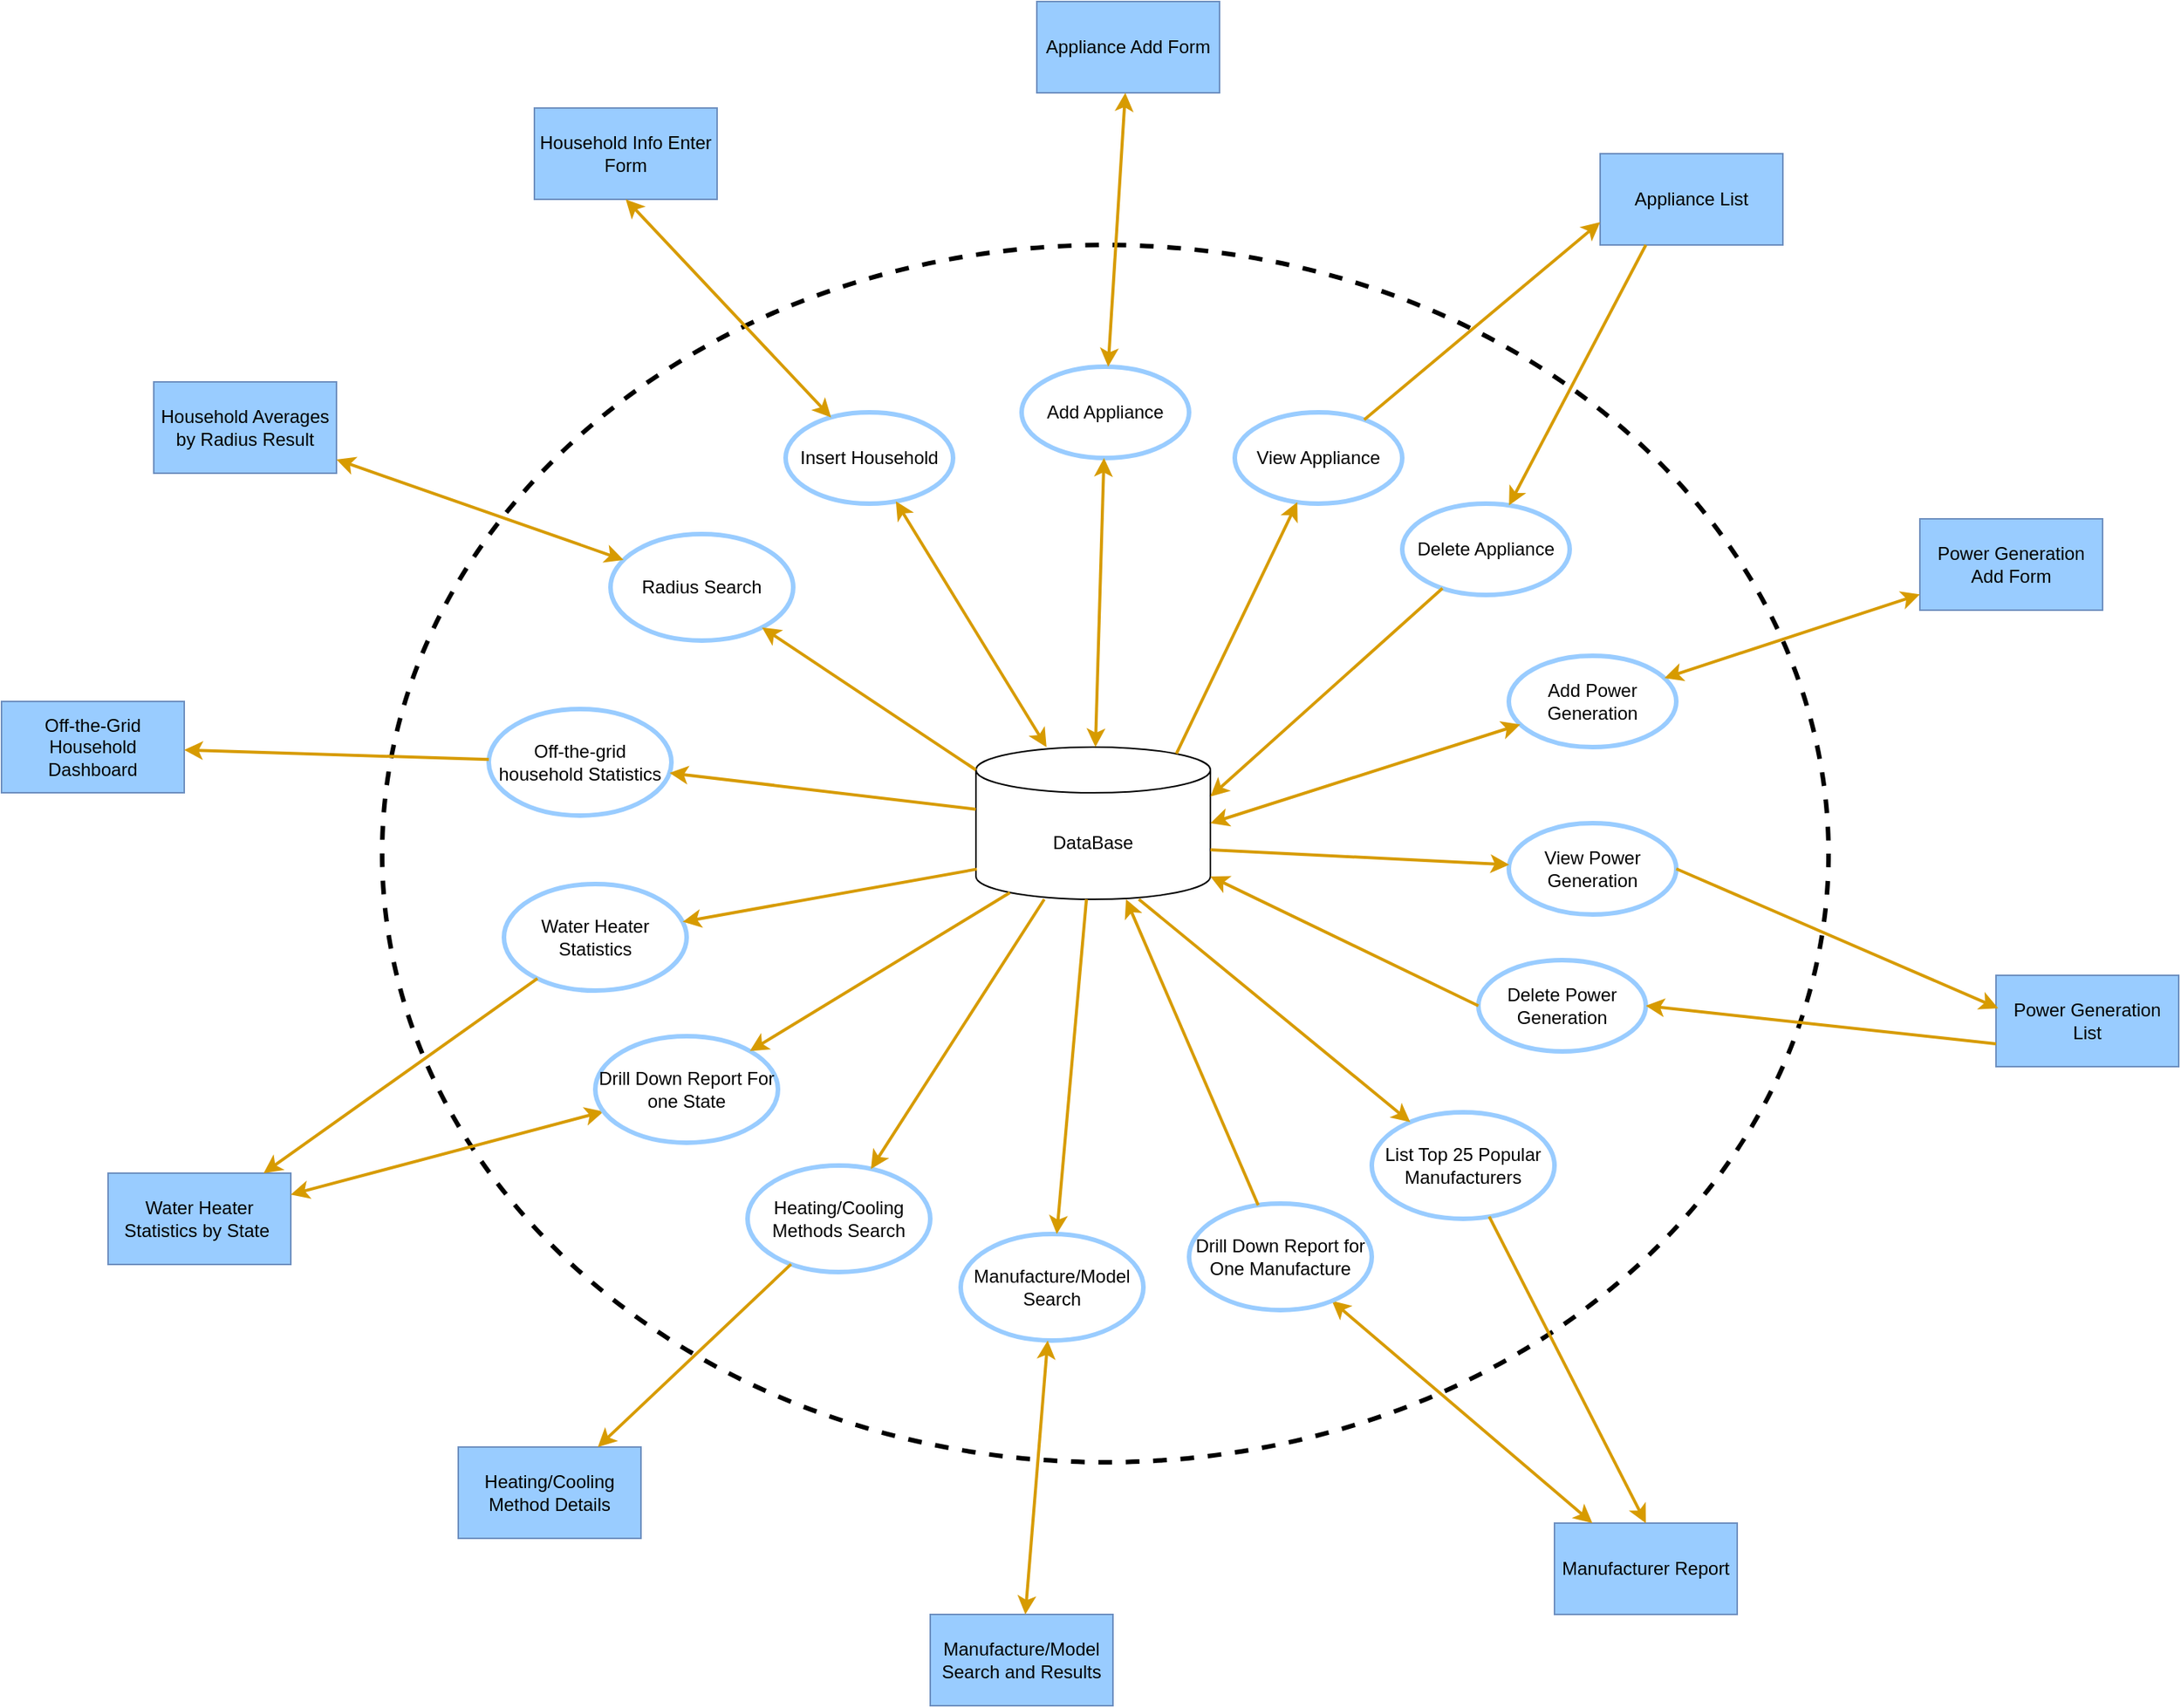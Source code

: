 <mxfile version="20.8.20" type="github">
  <diagram id="C5RBs43oDa-KdzZeNtuy" name="Page-1">
    <mxGraphModel dx="2094" dy="1856" grid="1" gridSize="10" guides="1" tooltips="1" connect="1" arrows="1" fold="1" page="1" pageScale="1" pageWidth="827" pageHeight="1169" math="0" shadow="0">
      <root>
        <mxCell id="WIyWlLk6GJQsqaUBKTNV-0" />
        <mxCell id="WIyWlLk6GJQsqaUBKTNV-1" parent="WIyWlLk6GJQsqaUBKTNV-0" />
        <mxCell id="frL50fu5-paKjQ-43x_j-62" value="" style="ellipse;whiteSpace=wrap;html=1;strokeWidth=3;fillStyle=dots;dashed=1;fillColor=none;" parent="WIyWlLk6GJQsqaUBKTNV-1" vertex="1">
          <mxGeometry x="-130" y="-40" width="950" height="800" as="geometry" />
        </mxCell>
        <mxCell id="frL50fu5-paKjQ-43x_j-0" value="DataBase" style="shape=cylinder3;whiteSpace=wrap;html=1;boundedLbl=1;backgroundOutline=1;size=15;" parent="WIyWlLk6GJQsqaUBKTNV-1" vertex="1">
          <mxGeometry x="260" y="290" width="154" height="100" as="geometry" />
        </mxCell>
        <mxCell id="frL50fu5-paKjQ-43x_j-3" value="Household Info Enter Form" style="rounded=0;whiteSpace=wrap;html=1;fillColor=#99CCFF;strokeColor=#6c8ebf;" parent="WIyWlLk6GJQsqaUBKTNV-1" vertex="1">
          <mxGeometry x="-30" y="-130" width="120" height="60" as="geometry" />
        </mxCell>
        <mxCell id="frL50fu5-paKjQ-43x_j-4" value="Insert Household" style="ellipse;whiteSpace=wrap;html=1;strokeColor=#99CCFF;strokeWidth=3;" parent="WIyWlLk6GJQsqaUBKTNV-1" vertex="1">
          <mxGeometry x="135" y="70" width="110" height="60" as="geometry" />
        </mxCell>
        <mxCell id="frL50fu5-paKjQ-43x_j-7" value="Appliance Add Form" style="rounded=0;whiteSpace=wrap;html=1;fillColor=#99CCFF;strokeColor=#6c8ebf;" parent="WIyWlLk6GJQsqaUBKTNV-1" vertex="1">
          <mxGeometry x="300" y="-200" width="120" height="60" as="geometry" />
        </mxCell>
        <mxCell id="frL50fu5-paKjQ-43x_j-8" value="Add Appliance" style="ellipse;whiteSpace=wrap;html=1;strokeColor=#99CCFF;strokeWidth=3;" parent="WIyWlLk6GJQsqaUBKTNV-1" vertex="1">
          <mxGeometry x="290" y="40" width="110" height="60" as="geometry" />
        </mxCell>
        <mxCell id="frL50fu5-paKjQ-43x_j-12" value="Appliance List" style="rounded=0;whiteSpace=wrap;html=1;fillColor=#99CCFF;strokeColor=#6c8ebf;" parent="WIyWlLk6GJQsqaUBKTNV-1" vertex="1">
          <mxGeometry x="670" y="-100" width="120" height="60" as="geometry" />
        </mxCell>
        <mxCell id="frL50fu5-paKjQ-43x_j-13" value="View Appliance" style="ellipse;whiteSpace=wrap;html=1;strokeColor=#99CCFF;strokeWidth=3;" parent="WIyWlLk6GJQsqaUBKTNV-1" vertex="1">
          <mxGeometry x="430" y="70" width="110" height="60" as="geometry" />
        </mxCell>
        <mxCell id="frL50fu5-paKjQ-43x_j-17" value="Power Generation Add Form" style="rounded=0;whiteSpace=wrap;html=1;fillColor=#99CCFF;strokeColor=#6c8ebf;" parent="WIyWlLk6GJQsqaUBKTNV-1" vertex="1">
          <mxGeometry x="880" y="140" width="120" height="60" as="geometry" />
        </mxCell>
        <mxCell id="frL50fu5-paKjQ-43x_j-18" value="Add Power Generation" style="ellipse;whiteSpace=wrap;html=1;strokeColor=#99CCFF;strokeWidth=3;" parent="WIyWlLk6GJQsqaUBKTNV-1" vertex="1">
          <mxGeometry x="610" y="230" width="110" height="60" as="geometry" />
        </mxCell>
        <mxCell id="frL50fu5-paKjQ-43x_j-25" value="Power Generation List" style="rounded=0;whiteSpace=wrap;html=1;fillColor=#99CCFF;strokeColor=#6c8ebf;" parent="WIyWlLk6GJQsqaUBKTNV-1" vertex="1">
          <mxGeometry x="930" y="440" width="120" height="60" as="geometry" />
        </mxCell>
        <mxCell id="frL50fu5-paKjQ-43x_j-26" value="View Power Generation" style="ellipse;whiteSpace=wrap;html=1;strokeColor=#99CCFF;strokeWidth=3;" parent="WIyWlLk6GJQsqaUBKTNV-1" vertex="1">
          <mxGeometry x="610" y="340" width="110" height="60" as="geometry" />
        </mxCell>
        <mxCell id="frL50fu5-paKjQ-43x_j-29" value="List Top 25 Popular Manufacturers" style="ellipse;whiteSpace=wrap;html=1;strokeColor=#99CCFF;strokeWidth=3;" parent="WIyWlLk6GJQsqaUBKTNV-1" vertex="1">
          <mxGeometry x="520" y="530" width="120" height="70" as="geometry" />
        </mxCell>
        <mxCell id="frL50fu5-paKjQ-43x_j-30" value="Manufacturer Report" style="rounded=0;whiteSpace=wrap;html=1;fillColor=#99CCFF;strokeColor=#6c8ebf;" parent="WIyWlLk6GJQsqaUBKTNV-1" vertex="1">
          <mxGeometry x="640" y="800" width="120" height="60" as="geometry" />
        </mxCell>
        <mxCell id="frL50fu5-paKjQ-43x_j-31" value="" style="endArrow=classic;html=1;rounded=0;fillColor=#ffe6cc;strokeColor=#d79b00;strokeWidth=2;exitX=0.974;exitY=0.875;exitDx=0;exitDy=0;exitPerimeter=0;" parent="WIyWlLk6GJQsqaUBKTNV-1" target="frL50fu5-paKjQ-43x_j-29" edge="1">
          <mxGeometry width="50" height="50" relative="1" as="geometry">
            <mxPoint x="367" y="390" as="sourcePoint" />
            <mxPoint x="500" y="451" as="targetPoint" />
          </mxGeometry>
        </mxCell>
        <mxCell id="frL50fu5-paKjQ-43x_j-35" value="Manufacture/Model Search and Results" style="rounded=0;whiteSpace=wrap;html=1;fillColor=#99CCFF;strokeColor=#6c8ebf;" parent="WIyWlLk6GJQsqaUBKTNV-1" vertex="1">
          <mxGeometry x="230" y="860" width="120" height="60" as="geometry" />
        </mxCell>
        <mxCell id="frL50fu5-paKjQ-43x_j-36" value="Manufacture/Model Search" style="ellipse;whiteSpace=wrap;html=1;strokeColor=#99CCFF;strokeWidth=3;" parent="WIyWlLk6GJQsqaUBKTNV-1" vertex="1">
          <mxGeometry x="250" y="610" width="120" height="70" as="geometry" />
        </mxCell>
        <mxCell id="frL50fu5-paKjQ-43x_j-37" value="" style="endArrow=classic;html=1;rounded=0;fillColor=#ffe6cc;strokeColor=#d79b00;strokeWidth=2;" parent="WIyWlLk6GJQsqaUBKTNV-1" source="frL50fu5-paKjQ-43x_j-0" target="frL50fu5-paKjQ-43x_j-36" edge="1">
          <mxGeometry width="50" height="50" relative="1" as="geometry">
            <mxPoint x="150" y="380" as="sourcePoint" />
            <mxPoint x="221" y="483" as="targetPoint" />
          </mxGeometry>
        </mxCell>
        <mxCell id="frL50fu5-paKjQ-43x_j-38" value="" style="endArrow=classic;startArrow=classic;html=1;rounded=0;strokeWidth=2;strokeColor=#d79b00;fillColor=#ffe6cc;" parent="WIyWlLk6GJQsqaUBKTNV-1" source="frL50fu5-paKjQ-43x_j-35" target="frL50fu5-paKjQ-43x_j-36" edge="1">
          <mxGeometry width="50" height="50" relative="1" as="geometry">
            <mxPoint x="180" y="630" as="sourcePoint" />
            <mxPoint x="230" y="580" as="targetPoint" />
          </mxGeometry>
        </mxCell>
        <mxCell id="frL50fu5-paKjQ-43x_j-39" value="Heating/Cooling Method Details" style="rounded=0;whiteSpace=wrap;html=1;fillColor=#99CCFF;strokeColor=#6c8ebf;" parent="WIyWlLk6GJQsqaUBKTNV-1" vertex="1">
          <mxGeometry x="-80" y="750" width="120" height="60" as="geometry" />
        </mxCell>
        <mxCell id="frL50fu5-paKjQ-43x_j-40" value="Heating/Cooling Methods Search" style="ellipse;whiteSpace=wrap;html=1;strokeColor=#99CCFF;strokeWidth=3;" parent="WIyWlLk6GJQsqaUBKTNV-1" vertex="1">
          <mxGeometry x="110" y="565" width="120" height="70" as="geometry" />
        </mxCell>
        <mxCell id="frL50fu5-paKjQ-43x_j-41" value="" style="endArrow=classic;html=1;rounded=0;fillColor=#ffe6cc;strokeColor=#d79b00;strokeWidth=2;" parent="WIyWlLk6GJQsqaUBKTNV-1" source="frL50fu5-paKjQ-43x_j-0" target="frL50fu5-paKjQ-43x_j-40" edge="1">
          <mxGeometry width="50" height="50" relative="1" as="geometry">
            <mxPoint x="165" y="390" as="sourcePoint" />
            <mxPoint x="150" y="480" as="targetPoint" />
          </mxGeometry>
        </mxCell>
        <mxCell id="frL50fu5-paKjQ-43x_j-42" value="" style="endArrow=classic;html=1;rounded=0;fillColor=#ffe6cc;strokeColor=#d79b00;strokeWidth=2;" parent="WIyWlLk6GJQsqaUBKTNV-1" source="frL50fu5-paKjQ-43x_j-40" target="frL50fu5-paKjQ-43x_j-39" edge="1">
          <mxGeometry width="50" height="50" relative="1" as="geometry">
            <mxPoint x="169.5" y="500" as="sourcePoint" />
            <mxPoint x="70.5" y="577" as="targetPoint" />
          </mxGeometry>
        </mxCell>
        <mxCell id="frL50fu5-paKjQ-43x_j-43" value="Water Heater Statistics by State&amp;nbsp;" style="rounded=0;whiteSpace=wrap;html=1;fillColor=#99CCFF;strokeColor=#6c8ebf;" parent="WIyWlLk6GJQsqaUBKTNV-1" vertex="1">
          <mxGeometry x="-310" y="570" width="120" height="60" as="geometry" />
        </mxCell>
        <mxCell id="frL50fu5-paKjQ-43x_j-45" value="Water Heater Statistics" style="ellipse;whiteSpace=wrap;html=1;strokeColor=#99CCFF;strokeWidth=3;" parent="WIyWlLk6GJQsqaUBKTNV-1" vertex="1">
          <mxGeometry x="-50" y="380" width="120" height="70" as="geometry" />
        </mxCell>
        <mxCell id="frL50fu5-paKjQ-43x_j-46" value="" style="endArrow=classic;html=1;rounded=0;fillColor=#ffe6cc;strokeColor=#d79b00;strokeWidth=2;exitX=0.004;exitY=0.802;exitDx=0;exitDy=0;exitPerimeter=0;" parent="WIyWlLk6GJQsqaUBKTNV-1" source="frL50fu5-paKjQ-43x_j-0" target="frL50fu5-paKjQ-43x_j-45" edge="1">
          <mxGeometry width="50" height="50" relative="1" as="geometry">
            <mxPoint x="230" y="340" as="sourcePoint" />
            <mxPoint x="130" y="390" as="targetPoint" />
          </mxGeometry>
        </mxCell>
        <mxCell id="frL50fu5-paKjQ-43x_j-50" value="Off-the-Grid Household Dashboard" style="rounded=0;whiteSpace=wrap;html=1;fillColor=#99CCFF;strokeColor=#6c8ebf;" parent="WIyWlLk6GJQsqaUBKTNV-1" vertex="1">
          <mxGeometry x="-380" y="260" width="120" height="60" as="geometry" />
        </mxCell>
        <mxCell id="frL50fu5-paKjQ-43x_j-51" value="Off-the-grid household Statistics" style="ellipse;whiteSpace=wrap;html=1;strokeColor=#99CCFF;strokeWidth=3;" parent="WIyWlLk6GJQsqaUBKTNV-1" vertex="1">
          <mxGeometry x="-60" y="265" width="120" height="70" as="geometry" />
        </mxCell>
        <mxCell id="frL50fu5-paKjQ-43x_j-52" value="" style="endArrow=classic;html=1;rounded=0;fillColor=#ffe6cc;strokeColor=#d79b00;strokeWidth=2;" parent="WIyWlLk6GJQsqaUBKTNV-1" source="frL50fu5-paKjQ-43x_j-0" target="frL50fu5-paKjQ-43x_j-51" edge="1">
          <mxGeometry width="50" height="50" relative="1" as="geometry">
            <mxPoint x="236" y="322" as="sourcePoint" />
            <mxPoint x="110" y="390" as="targetPoint" />
          </mxGeometry>
        </mxCell>
        <mxCell id="frL50fu5-paKjQ-43x_j-53" value="" style="endArrow=classic;html=1;rounded=0;fillColor=#ffe6cc;strokeColor=#d79b00;strokeWidth=2;" parent="WIyWlLk6GJQsqaUBKTNV-1" source="frL50fu5-paKjQ-43x_j-51" target="frL50fu5-paKjQ-43x_j-50" edge="1">
          <mxGeometry width="50" height="50" relative="1" as="geometry">
            <mxPoint x="66" y="322" as="sourcePoint" />
            <mxPoint x="-60" y="390" as="targetPoint" />
          </mxGeometry>
        </mxCell>
        <mxCell id="frL50fu5-paKjQ-43x_j-54" value="Household Averages by Radius Result" style="rounded=0;whiteSpace=wrap;html=1;fillColor=#99CCFF;strokeColor=#6c8ebf;" parent="WIyWlLk6GJQsqaUBKTNV-1" vertex="1">
          <mxGeometry x="-280" y="50" width="120" height="60" as="geometry" />
        </mxCell>
        <mxCell id="frL50fu5-paKjQ-43x_j-55" value="Radius Search" style="ellipse;whiteSpace=wrap;html=1;strokeColor=#99CCFF;strokeWidth=3;" parent="WIyWlLk6GJQsqaUBKTNV-1" vertex="1">
          <mxGeometry x="20" y="150" width="120" height="70" as="geometry" />
        </mxCell>
        <mxCell id="frL50fu5-paKjQ-43x_j-56" value="" style="endArrow=classic;startArrow=classic;html=1;rounded=0;strokeWidth=2;strokeColor=#d79b00;fillColor=#ffe6cc;" parent="WIyWlLk6GJQsqaUBKTNV-1" source="frL50fu5-paKjQ-43x_j-55" target="frL50fu5-paKjQ-43x_j-54" edge="1">
          <mxGeometry width="50" height="50" relative="1" as="geometry">
            <mxPoint x="30" y="190" as="sourcePoint" />
            <mxPoint x="-84" y="130" as="targetPoint" />
          </mxGeometry>
        </mxCell>
        <mxCell id="frL50fu5-paKjQ-43x_j-67" value="" style="endArrow=classic;html=1;rounded=0;fillColor=#ffe6cc;strokeColor=#d79b00;strokeWidth=2;exitX=0;exitY=0;exitDx=0;exitDy=15;exitPerimeter=0;" parent="WIyWlLk6GJQsqaUBKTNV-1" source="frL50fu5-paKjQ-43x_j-0" target="frL50fu5-paKjQ-43x_j-55" edge="1">
          <mxGeometry width="50" height="50" relative="1" as="geometry">
            <mxPoint x="300" y="276" as="sourcePoint" />
            <mxPoint x="150" y="284" as="targetPoint" />
          </mxGeometry>
        </mxCell>
        <mxCell id="frL50fu5-paKjQ-43x_j-68" value="" style="endArrow=classic;startArrow=classic;html=1;rounded=0;strokeWidth=2;strokeColor=#d79b00;fillColor=#ffe6cc;entryX=0.5;entryY=1;entryDx=0;entryDy=0;" parent="WIyWlLk6GJQsqaUBKTNV-1" source="frL50fu5-paKjQ-43x_j-4" edge="1" target="frL50fu5-paKjQ-43x_j-3">
          <mxGeometry width="50" height="50" relative="1" as="geometry">
            <mxPoint x="380" y="113" as="sourcePoint" />
            <mxPoint x="294" y="-10" as="targetPoint" />
          </mxGeometry>
        </mxCell>
        <mxCell id="frL50fu5-paKjQ-43x_j-69" value="" style="endArrow=classic;startArrow=classic;html=1;rounded=0;strokeWidth=2;strokeColor=#d79b00;fillColor=#ffe6cc;" parent="WIyWlLk6GJQsqaUBKTNV-1" source="frL50fu5-paKjQ-43x_j-0" target="frL50fu5-paKjQ-43x_j-4" edge="1">
          <mxGeometry width="50" height="50" relative="1" as="geometry">
            <mxPoint x="300" y="290" as="sourcePoint" />
            <mxPoint x="294" y="180" as="targetPoint" />
          </mxGeometry>
        </mxCell>
        <mxCell id="frL50fu5-paKjQ-43x_j-70" value="" style="endArrow=classic;startArrow=classic;html=1;rounded=0;strokeWidth=2;strokeColor=#d79b00;fillColor=#ffe6cc;" parent="WIyWlLk6GJQsqaUBKTNV-1" source="frL50fu5-paKjQ-43x_j-0" target="frL50fu5-paKjQ-43x_j-8" edge="1">
          <mxGeometry width="50" height="50" relative="1" as="geometry">
            <mxPoint x="461" y="276" as="sourcePoint" />
            <mxPoint x="430" y="180" as="targetPoint" />
          </mxGeometry>
        </mxCell>
        <mxCell id="frL50fu5-paKjQ-43x_j-71" value="" style="endArrow=classic;startArrow=classic;html=1;rounded=0;strokeWidth=2;strokeColor=#d79b00;fillColor=#ffe6cc;" parent="WIyWlLk6GJQsqaUBKTNV-1" source="frL50fu5-paKjQ-43x_j-8" target="frL50fu5-paKjQ-43x_j-7" edge="1">
          <mxGeometry width="50" height="50" relative="1" as="geometry">
            <mxPoint x="570.5" y="120" as="sourcePoint" />
            <mxPoint x="549.5" y="24" as="targetPoint" />
          </mxGeometry>
        </mxCell>
        <mxCell id="frL50fu5-paKjQ-43x_j-72" value="" style="endArrow=classic;startArrow=classic;html=1;rounded=0;strokeWidth=2;strokeColor=#d79b00;fillColor=#ffe6cc;exitX=1;exitY=0.5;exitDx=0;exitDy=0;exitPerimeter=0;" parent="WIyWlLk6GJQsqaUBKTNV-1" source="frL50fu5-paKjQ-43x_j-0" target="frL50fu5-paKjQ-43x_j-18" edge="1">
          <mxGeometry width="50" height="50" relative="1" as="geometry">
            <mxPoint x="356" y="320" as="sourcePoint" />
            <mxPoint x="335" y="224" as="targetPoint" />
          </mxGeometry>
        </mxCell>
        <mxCell id="frL50fu5-paKjQ-43x_j-73" value="" style="endArrow=classic;startArrow=classic;html=1;rounded=0;strokeWidth=2;strokeColor=#d79b00;fillColor=#ffe6cc;" parent="WIyWlLk6GJQsqaUBKTNV-1" source="frL50fu5-paKjQ-43x_j-18" target="frL50fu5-paKjQ-43x_j-17" edge="1">
          <mxGeometry width="50" height="50" relative="1" as="geometry">
            <mxPoint x="366" y="330" as="sourcePoint" />
            <mxPoint x="345" y="234" as="targetPoint" />
          </mxGeometry>
        </mxCell>
        <mxCell id="frL50fu5-paKjQ-43x_j-74" value="" style="endArrow=classic;startArrow=classic;html=1;rounded=0;strokeWidth=2;strokeColor=#d79b00;fillColor=#ffe6cc;" parent="WIyWlLk6GJQsqaUBKTNV-1" source="p8vKUCb8nEDo-H3CzP5L-12" target="frL50fu5-paKjQ-43x_j-30" edge="1">
          <mxGeometry width="50" height="50" relative="1" as="geometry">
            <mxPoint x="376" y="340" as="sourcePoint" />
            <mxPoint x="355" y="244" as="targetPoint" />
          </mxGeometry>
        </mxCell>
        <mxCell id="frL50fu5-paKjQ-43x_j-75" value="" style="endArrow=classic;startArrow=classic;html=1;rounded=0;strokeWidth=2;strokeColor=#d79b00;fillColor=#ffe6cc;" parent="WIyWlLk6GJQsqaUBKTNV-1" source="frL50fu5-paKjQ-43x_j-43" target="p8vKUCb8nEDo-H3CzP5L-15" edge="1">
          <mxGeometry width="50" height="50" relative="1" as="geometry">
            <mxPoint x="386" y="350" as="sourcePoint" />
            <mxPoint x="365" y="254" as="targetPoint" />
          </mxGeometry>
        </mxCell>
        <mxCell id="p8vKUCb8nEDo-H3CzP5L-0" value="" style="endArrow=classic;html=1;rounded=0;fillColor=#ffe6cc;strokeColor=#d79b00;strokeWidth=2;exitX=0.855;exitY=0;exitDx=0;exitDy=4.35;exitPerimeter=0;" edge="1" parent="WIyWlLk6GJQsqaUBKTNV-1" source="frL50fu5-paKjQ-43x_j-0" target="frL50fu5-paKjQ-43x_j-13">
          <mxGeometry width="50" height="50" relative="1" as="geometry">
            <mxPoint x="377" y="400" as="sourcePoint" />
            <mxPoint x="514" y="507" as="targetPoint" />
          </mxGeometry>
        </mxCell>
        <mxCell id="p8vKUCb8nEDo-H3CzP5L-1" value="" style="endArrow=classic;html=1;rounded=0;fillColor=#ffe6cc;strokeColor=#d79b00;strokeWidth=2;entryX=0;entryY=0.75;entryDx=0;entryDy=0;" edge="1" parent="WIyWlLk6GJQsqaUBKTNV-1" source="frL50fu5-paKjQ-43x_j-13" target="frL50fu5-paKjQ-43x_j-12">
          <mxGeometry width="50" height="50" relative="1" as="geometry">
            <mxPoint x="387" y="410" as="sourcePoint" />
            <mxPoint x="524" y="517" as="targetPoint" />
          </mxGeometry>
        </mxCell>
        <mxCell id="p8vKUCb8nEDo-H3CzP5L-2" value="Delete Appliance" style="ellipse;whiteSpace=wrap;html=1;strokeColor=#99CCFF;strokeWidth=3;" vertex="1" parent="WIyWlLk6GJQsqaUBKTNV-1">
          <mxGeometry x="540" y="130" width="110" height="60" as="geometry" />
        </mxCell>
        <mxCell id="p8vKUCb8nEDo-H3CzP5L-3" value="" style="endArrow=classic;html=1;rounded=0;fillColor=#ffe6cc;strokeColor=#d79b00;strokeWidth=2;entryX=1;entryY=0;entryDx=0;entryDy=32.5;entryPerimeter=0;" edge="1" parent="WIyWlLk6GJQsqaUBKTNV-1" source="p8vKUCb8nEDo-H3CzP5L-2" target="frL50fu5-paKjQ-43x_j-0">
          <mxGeometry width="50" height="50" relative="1" as="geometry">
            <mxPoint x="424" y="315" as="sourcePoint" />
            <mxPoint x="495" y="218" as="targetPoint" />
          </mxGeometry>
        </mxCell>
        <mxCell id="p8vKUCb8nEDo-H3CzP5L-4" value="" style="endArrow=classic;html=1;rounded=0;fillColor=#ffe6cc;strokeColor=#d79b00;strokeWidth=2;exitX=0.25;exitY=1;exitDx=0;exitDy=0;" edge="1" parent="WIyWlLk6GJQsqaUBKTNV-1" source="frL50fu5-paKjQ-43x_j-12" target="p8vKUCb8nEDo-H3CzP5L-2">
          <mxGeometry width="50" height="50" relative="1" as="geometry">
            <mxPoint x="574" y="260" as="sourcePoint" />
            <mxPoint x="424" y="333" as="targetPoint" />
          </mxGeometry>
        </mxCell>
        <mxCell id="p8vKUCb8nEDo-H3CzP5L-6" value="Delete Power Generation" style="ellipse;whiteSpace=wrap;html=1;strokeColor=#99CCFF;strokeWidth=3;" vertex="1" parent="WIyWlLk6GJQsqaUBKTNV-1">
          <mxGeometry x="590" y="430" width="110" height="60" as="geometry" />
        </mxCell>
        <mxCell id="p8vKUCb8nEDo-H3CzP5L-7" value="" style="endArrow=classic;html=1;rounded=0;fillColor=#ffe6cc;strokeColor=#d79b00;strokeWidth=2;exitX=1;exitY=0;exitDx=0;exitDy=67.5;exitPerimeter=0;" edge="1" parent="WIyWlLk6GJQsqaUBKTNV-1" source="frL50fu5-paKjQ-43x_j-0" target="frL50fu5-paKjQ-43x_j-26">
          <mxGeometry width="50" height="50" relative="1" as="geometry">
            <mxPoint x="424" y="315" as="sourcePoint" />
            <mxPoint x="497" y="198" as="targetPoint" />
          </mxGeometry>
        </mxCell>
        <mxCell id="p8vKUCb8nEDo-H3CzP5L-8" value="" style="endArrow=classic;html=1;rounded=0;fillColor=#ffe6cc;strokeColor=#d79b00;strokeWidth=2;exitX=1;exitY=0.5;exitDx=0;exitDy=0;entryX=0.012;entryY=0.36;entryDx=0;entryDy=0;entryPerimeter=0;" edge="1" parent="WIyWlLk6GJQsqaUBKTNV-1" source="frL50fu5-paKjQ-43x_j-26" target="frL50fu5-paKjQ-43x_j-25">
          <mxGeometry width="50" height="50" relative="1" as="geometry">
            <mxPoint x="424" y="368" as="sourcePoint" />
            <mxPoint x="604" y="409" as="targetPoint" />
          </mxGeometry>
        </mxCell>
        <mxCell id="p8vKUCb8nEDo-H3CzP5L-9" value="" style="endArrow=classic;html=1;rounded=0;fillColor=#ffe6cc;strokeColor=#d79b00;strokeWidth=2;exitX=0;exitY=0.75;exitDx=0;exitDy=0;entryX=1;entryY=0.5;entryDx=0;entryDy=0;" edge="1" parent="WIyWlLk6GJQsqaUBKTNV-1" source="frL50fu5-paKjQ-43x_j-25" target="p8vKUCb8nEDo-H3CzP5L-6">
          <mxGeometry width="50" height="50" relative="1" as="geometry">
            <mxPoint x="670" y="60" as="sourcePoint" />
            <mxPoint x="598" y="221" as="targetPoint" />
          </mxGeometry>
        </mxCell>
        <mxCell id="p8vKUCb8nEDo-H3CzP5L-10" value="" style="endArrow=classic;html=1;rounded=0;fillColor=#ffe6cc;strokeColor=#d79b00;strokeWidth=2;exitX=0;exitY=0.5;exitDx=0;exitDy=0;entryX=1;entryY=1;entryDx=0;entryDy=-15;entryPerimeter=0;" edge="1" parent="WIyWlLk6GJQsqaUBKTNV-1" source="p8vKUCb8nEDo-H3CzP5L-6" target="frL50fu5-paKjQ-43x_j-0">
          <mxGeometry width="50" height="50" relative="1" as="geometry">
            <mxPoint x="680" y="70" as="sourcePoint" />
            <mxPoint x="608" y="231" as="targetPoint" />
          </mxGeometry>
        </mxCell>
        <mxCell id="p8vKUCb8nEDo-H3CzP5L-12" value="Drill Down Report for One Manufacture" style="ellipse;whiteSpace=wrap;html=1;strokeColor=#99CCFF;strokeWidth=3;" vertex="1" parent="WIyWlLk6GJQsqaUBKTNV-1">
          <mxGeometry x="400" y="590" width="120" height="70" as="geometry" />
        </mxCell>
        <mxCell id="p8vKUCb8nEDo-H3CzP5L-13" value="" style="endArrow=classic;html=1;rounded=0;fillColor=#ffe6cc;strokeColor=#d79b00;strokeWidth=2;entryX=0.5;entryY=0;entryDx=0;entryDy=0;" edge="1" parent="WIyWlLk6GJQsqaUBKTNV-1" source="frL50fu5-paKjQ-43x_j-29" target="frL50fu5-paKjQ-43x_j-30">
          <mxGeometry width="50" height="50" relative="1" as="geometry">
            <mxPoint x="377" y="400" as="sourcePoint" />
            <mxPoint x="510" y="535" as="targetPoint" />
          </mxGeometry>
        </mxCell>
        <mxCell id="p8vKUCb8nEDo-H3CzP5L-14" value="" style="endArrow=classic;html=1;rounded=0;fillColor=#ffe6cc;strokeColor=#d79b00;strokeWidth=2;" edge="1" parent="WIyWlLk6GJQsqaUBKTNV-1" source="p8vKUCb8nEDo-H3CzP5L-12" target="frL50fu5-paKjQ-43x_j-0">
          <mxGeometry width="50" height="50" relative="1" as="geometry">
            <mxPoint x="590" y="490" as="sourcePoint" />
            <mxPoint x="424" y="385" as="targetPoint" />
          </mxGeometry>
        </mxCell>
        <mxCell id="p8vKUCb8nEDo-H3CzP5L-15" value="Drill Down Report For one State" style="ellipse;whiteSpace=wrap;html=1;strokeColor=#99CCFF;strokeWidth=3;" vertex="1" parent="WIyWlLk6GJQsqaUBKTNV-1">
          <mxGeometry x="10" y="480" width="120" height="70" as="geometry" />
        </mxCell>
        <mxCell id="p8vKUCb8nEDo-H3CzP5L-16" value="" style="endArrow=classic;html=1;rounded=0;fillColor=#ffe6cc;strokeColor=#d79b00;strokeWidth=2;exitX=0.145;exitY=1;exitDx=0;exitDy=-4.35;exitPerimeter=0;" edge="1" parent="WIyWlLk6GJQsqaUBKTNV-1" source="frL50fu5-paKjQ-43x_j-0" target="p8vKUCb8nEDo-H3CzP5L-15">
          <mxGeometry width="50" height="50" relative="1" as="geometry">
            <mxPoint x="280" y="393" as="sourcePoint" />
            <mxPoint x="67" y="434" as="targetPoint" />
          </mxGeometry>
        </mxCell>
        <mxCell id="p8vKUCb8nEDo-H3CzP5L-17" value="" style="endArrow=classic;html=1;rounded=0;fillColor=#ffe6cc;strokeColor=#d79b00;strokeWidth=2;" edge="1" parent="WIyWlLk6GJQsqaUBKTNV-1" source="frL50fu5-paKjQ-43x_j-45" target="frL50fu5-paKjQ-43x_j-43">
          <mxGeometry width="50" height="50" relative="1" as="geometry">
            <mxPoint x="271" y="380" as="sourcePoint" />
            <mxPoint x="65" y="431" as="targetPoint" />
          </mxGeometry>
        </mxCell>
      </root>
    </mxGraphModel>
  </diagram>
</mxfile>
